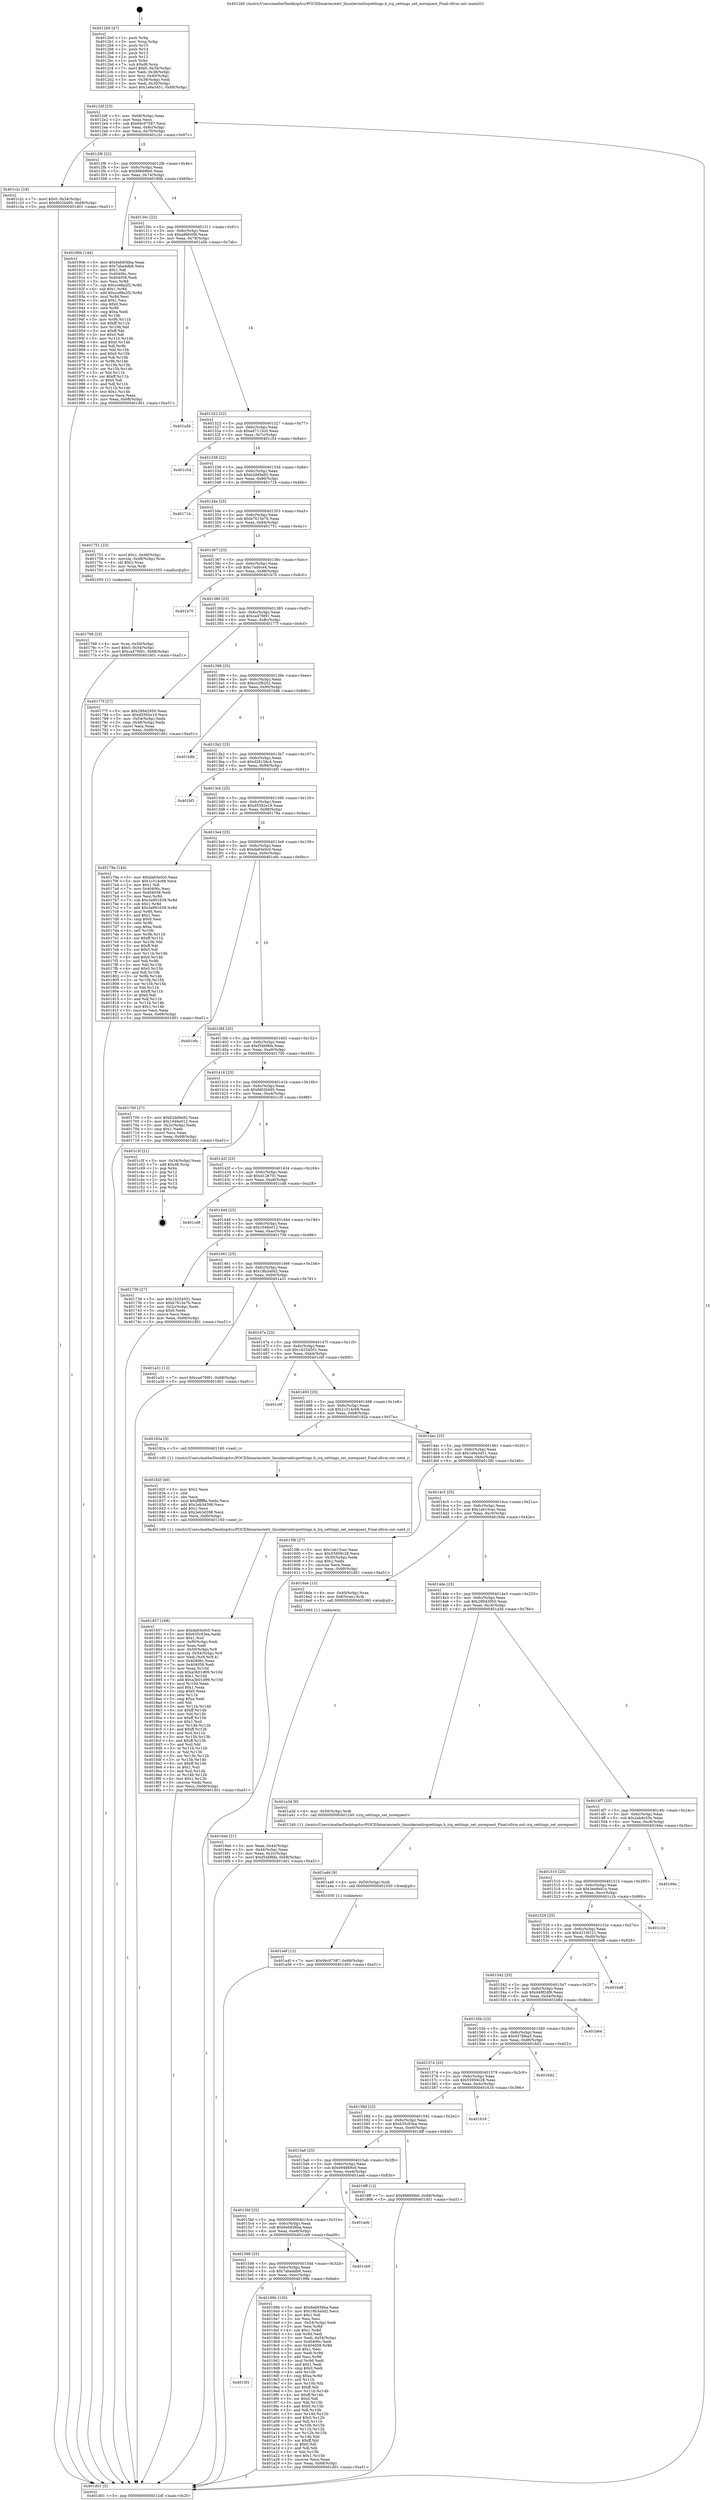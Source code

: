 digraph "0x4012b0" {
  label = "0x4012b0 (/mnt/c/Users/mathe/Desktop/tcc/POCII/binaries/extr_linuxkernelirqsettings.h_irq_settings_set_norequest_Final-ollvm.out::main(0))"
  labelloc = "t"
  node[shape=record]

  Entry [label="",width=0.3,height=0.3,shape=circle,fillcolor=black,style=filled]
  "0x4012df" [label="{
     0x4012df [23]\l
     | [instrs]\l
     &nbsp;&nbsp;0x4012df \<+3\>: mov -0x68(%rbp),%eax\l
     &nbsp;&nbsp;0x4012e2 \<+2\>: mov %eax,%ecx\l
     &nbsp;&nbsp;0x4012e4 \<+6\>: sub $0x94c97587,%ecx\l
     &nbsp;&nbsp;0x4012ea \<+3\>: mov %eax,-0x6c(%rbp)\l
     &nbsp;&nbsp;0x4012ed \<+3\>: mov %ecx,-0x70(%rbp)\l
     &nbsp;&nbsp;0x4012f0 \<+6\>: je 0000000000401c2c \<main+0x97c\>\l
  }"]
  "0x401c2c" [label="{
     0x401c2c [19]\l
     | [instrs]\l
     &nbsp;&nbsp;0x401c2c \<+7\>: movl $0x0,-0x34(%rbp)\l
     &nbsp;&nbsp;0x401c33 \<+7\>: movl $0xfd02b495,-0x68(%rbp)\l
     &nbsp;&nbsp;0x401c3a \<+5\>: jmp 0000000000401d01 \<main+0xa51\>\l
  }"]
  "0x4012f6" [label="{
     0x4012f6 [22]\l
     | [instrs]\l
     &nbsp;&nbsp;0x4012f6 \<+5\>: jmp 00000000004012fb \<main+0x4b\>\l
     &nbsp;&nbsp;0x4012fb \<+3\>: mov -0x6c(%rbp),%eax\l
     &nbsp;&nbsp;0x4012fe \<+5\>: sub $0x98669fe0,%eax\l
     &nbsp;&nbsp;0x401303 \<+3\>: mov %eax,-0x74(%rbp)\l
     &nbsp;&nbsp;0x401306 \<+6\>: je 000000000040190b \<main+0x65b\>\l
  }"]
  Exit [label="",width=0.3,height=0.3,shape=circle,fillcolor=black,style=filled,peripheries=2]
  "0x40190b" [label="{
     0x40190b [144]\l
     | [instrs]\l
     &nbsp;&nbsp;0x40190b \<+5\>: mov $0x6eb936ba,%eax\l
     &nbsp;&nbsp;0x401910 \<+5\>: mov $0x7aba4db8,%ecx\l
     &nbsp;&nbsp;0x401915 \<+2\>: mov $0x1,%dl\l
     &nbsp;&nbsp;0x401917 \<+7\>: mov 0x40406c,%esi\l
     &nbsp;&nbsp;0x40191e \<+7\>: mov 0x404058,%edi\l
     &nbsp;&nbsp;0x401925 \<+3\>: mov %esi,%r8d\l
     &nbsp;&nbsp;0x401928 \<+7\>: sub $0xccd8a2f2,%r8d\l
     &nbsp;&nbsp;0x40192f \<+4\>: sub $0x1,%r8d\l
     &nbsp;&nbsp;0x401933 \<+7\>: add $0xccd8a2f2,%r8d\l
     &nbsp;&nbsp;0x40193a \<+4\>: imul %r8d,%esi\l
     &nbsp;&nbsp;0x40193e \<+3\>: and $0x1,%esi\l
     &nbsp;&nbsp;0x401941 \<+3\>: cmp $0x0,%esi\l
     &nbsp;&nbsp;0x401944 \<+4\>: sete %r9b\l
     &nbsp;&nbsp;0x401948 \<+3\>: cmp $0xa,%edi\l
     &nbsp;&nbsp;0x40194b \<+4\>: setl %r10b\l
     &nbsp;&nbsp;0x40194f \<+3\>: mov %r9b,%r11b\l
     &nbsp;&nbsp;0x401952 \<+4\>: xor $0xff,%r11b\l
     &nbsp;&nbsp;0x401956 \<+3\>: mov %r10b,%bl\l
     &nbsp;&nbsp;0x401959 \<+3\>: xor $0xff,%bl\l
     &nbsp;&nbsp;0x40195c \<+3\>: xor $0x0,%dl\l
     &nbsp;&nbsp;0x40195f \<+3\>: mov %r11b,%r14b\l
     &nbsp;&nbsp;0x401962 \<+4\>: and $0x0,%r14b\l
     &nbsp;&nbsp;0x401966 \<+3\>: and %dl,%r9b\l
     &nbsp;&nbsp;0x401969 \<+3\>: mov %bl,%r15b\l
     &nbsp;&nbsp;0x40196c \<+4\>: and $0x0,%r15b\l
     &nbsp;&nbsp;0x401970 \<+3\>: and %dl,%r10b\l
     &nbsp;&nbsp;0x401973 \<+3\>: or %r9b,%r14b\l
     &nbsp;&nbsp;0x401976 \<+3\>: or %r10b,%r15b\l
     &nbsp;&nbsp;0x401979 \<+3\>: xor %r15b,%r14b\l
     &nbsp;&nbsp;0x40197c \<+3\>: or %bl,%r11b\l
     &nbsp;&nbsp;0x40197f \<+4\>: xor $0xff,%r11b\l
     &nbsp;&nbsp;0x401983 \<+3\>: or $0x0,%dl\l
     &nbsp;&nbsp;0x401986 \<+3\>: and %dl,%r11b\l
     &nbsp;&nbsp;0x401989 \<+3\>: or %r11b,%r14b\l
     &nbsp;&nbsp;0x40198c \<+4\>: test $0x1,%r14b\l
     &nbsp;&nbsp;0x401990 \<+3\>: cmovne %ecx,%eax\l
     &nbsp;&nbsp;0x401993 \<+3\>: mov %eax,-0x68(%rbp)\l
     &nbsp;&nbsp;0x401996 \<+5\>: jmp 0000000000401d01 \<main+0xa51\>\l
  }"]
  "0x40130c" [label="{
     0x40130c [22]\l
     | [instrs]\l
     &nbsp;&nbsp;0x40130c \<+5\>: jmp 0000000000401311 \<main+0x61\>\l
     &nbsp;&nbsp;0x401311 \<+3\>: mov -0x6c(%rbp),%eax\l
     &nbsp;&nbsp;0x401314 \<+5\>: sub $0xa96fc0fd,%eax\l
     &nbsp;&nbsp;0x401319 \<+3\>: mov %eax,-0x78(%rbp)\l
     &nbsp;&nbsp;0x40131c \<+6\>: je 0000000000401a5b \<main+0x7ab\>\l
  }"]
  "0x401a4f" [label="{
     0x401a4f [12]\l
     | [instrs]\l
     &nbsp;&nbsp;0x401a4f \<+7\>: movl $0x94c97587,-0x68(%rbp)\l
     &nbsp;&nbsp;0x401a56 \<+5\>: jmp 0000000000401d01 \<main+0xa51\>\l
  }"]
  "0x401a5b" [label="{
     0x401a5b\l
  }", style=dashed]
  "0x401322" [label="{
     0x401322 [22]\l
     | [instrs]\l
     &nbsp;&nbsp;0x401322 \<+5\>: jmp 0000000000401327 \<main+0x77\>\l
     &nbsp;&nbsp;0x401327 \<+3\>: mov -0x6c(%rbp),%eax\l
     &nbsp;&nbsp;0x40132a \<+5\>: sub $0xad7115c0,%eax\l
     &nbsp;&nbsp;0x40132f \<+3\>: mov %eax,-0x7c(%rbp)\l
     &nbsp;&nbsp;0x401332 \<+6\>: je 0000000000401c54 \<main+0x9a4\>\l
  }"]
  "0x401a46" [label="{
     0x401a46 [9]\l
     | [instrs]\l
     &nbsp;&nbsp;0x401a46 \<+4\>: mov -0x50(%rbp),%rdi\l
     &nbsp;&nbsp;0x401a4a \<+5\>: call 0000000000401030 \<free@plt\>\l
     | [calls]\l
     &nbsp;&nbsp;0x401030 \{1\} (unknown)\l
  }"]
  "0x401c54" [label="{
     0x401c54\l
  }", style=dashed]
  "0x401338" [label="{
     0x401338 [22]\l
     | [instrs]\l
     &nbsp;&nbsp;0x401338 \<+5\>: jmp 000000000040133d \<main+0x8d\>\l
     &nbsp;&nbsp;0x40133d \<+3\>: mov -0x6c(%rbp),%eax\l
     &nbsp;&nbsp;0x401340 \<+5\>: sub $0xb2dd9a92,%eax\l
     &nbsp;&nbsp;0x401345 \<+3\>: mov %eax,-0x80(%rbp)\l
     &nbsp;&nbsp;0x401348 \<+6\>: je 000000000040171b \<main+0x46b\>\l
  }"]
  "0x4015f1" [label="{
     0x4015f1\l
  }", style=dashed]
  "0x40171b" [label="{
     0x40171b\l
  }", style=dashed]
  "0x40134e" [label="{
     0x40134e [25]\l
     | [instrs]\l
     &nbsp;&nbsp;0x40134e \<+5\>: jmp 0000000000401353 \<main+0xa3\>\l
     &nbsp;&nbsp;0x401353 \<+3\>: mov -0x6c(%rbp),%eax\l
     &nbsp;&nbsp;0x401356 \<+5\>: sub $0xb7615e7b,%eax\l
     &nbsp;&nbsp;0x40135b \<+6\>: mov %eax,-0x84(%rbp)\l
     &nbsp;&nbsp;0x401361 \<+6\>: je 0000000000401751 \<main+0x4a1\>\l
  }"]
  "0x40199b" [label="{
     0x40199b [150]\l
     | [instrs]\l
     &nbsp;&nbsp;0x40199b \<+5\>: mov $0x6eb936ba,%eax\l
     &nbsp;&nbsp;0x4019a0 \<+5\>: mov $0x18b3a0d2,%ecx\l
     &nbsp;&nbsp;0x4019a5 \<+2\>: mov $0x1,%dl\l
     &nbsp;&nbsp;0x4019a7 \<+2\>: xor %esi,%esi\l
     &nbsp;&nbsp;0x4019a9 \<+3\>: mov -0x54(%rbp),%edi\l
     &nbsp;&nbsp;0x4019ac \<+3\>: mov %esi,%r8d\l
     &nbsp;&nbsp;0x4019af \<+4\>: sub $0x1,%r8d\l
     &nbsp;&nbsp;0x4019b3 \<+3\>: sub %r8d,%edi\l
     &nbsp;&nbsp;0x4019b6 \<+3\>: mov %edi,-0x54(%rbp)\l
     &nbsp;&nbsp;0x4019b9 \<+7\>: mov 0x40406c,%edi\l
     &nbsp;&nbsp;0x4019c0 \<+8\>: mov 0x404058,%r8d\l
     &nbsp;&nbsp;0x4019c8 \<+3\>: sub $0x1,%esi\l
     &nbsp;&nbsp;0x4019cb \<+3\>: mov %edi,%r9d\l
     &nbsp;&nbsp;0x4019ce \<+3\>: add %esi,%r9d\l
     &nbsp;&nbsp;0x4019d1 \<+4\>: imul %r9d,%edi\l
     &nbsp;&nbsp;0x4019d5 \<+3\>: and $0x1,%edi\l
     &nbsp;&nbsp;0x4019d8 \<+3\>: cmp $0x0,%edi\l
     &nbsp;&nbsp;0x4019db \<+4\>: sete %r10b\l
     &nbsp;&nbsp;0x4019df \<+4\>: cmp $0xa,%r8d\l
     &nbsp;&nbsp;0x4019e3 \<+4\>: setl %r11b\l
     &nbsp;&nbsp;0x4019e7 \<+3\>: mov %r10b,%bl\l
     &nbsp;&nbsp;0x4019ea \<+3\>: xor $0xff,%bl\l
     &nbsp;&nbsp;0x4019ed \<+3\>: mov %r11b,%r14b\l
     &nbsp;&nbsp;0x4019f0 \<+4\>: xor $0xff,%r14b\l
     &nbsp;&nbsp;0x4019f4 \<+3\>: xor $0x0,%dl\l
     &nbsp;&nbsp;0x4019f7 \<+3\>: mov %bl,%r15b\l
     &nbsp;&nbsp;0x4019fa \<+4\>: and $0x0,%r15b\l
     &nbsp;&nbsp;0x4019fe \<+3\>: and %dl,%r10b\l
     &nbsp;&nbsp;0x401a01 \<+3\>: mov %r14b,%r12b\l
     &nbsp;&nbsp;0x401a04 \<+4\>: and $0x0,%r12b\l
     &nbsp;&nbsp;0x401a08 \<+3\>: and %dl,%r11b\l
     &nbsp;&nbsp;0x401a0b \<+3\>: or %r10b,%r15b\l
     &nbsp;&nbsp;0x401a0e \<+3\>: or %r11b,%r12b\l
     &nbsp;&nbsp;0x401a11 \<+3\>: xor %r12b,%r15b\l
     &nbsp;&nbsp;0x401a14 \<+3\>: or %r14b,%bl\l
     &nbsp;&nbsp;0x401a17 \<+3\>: xor $0xff,%bl\l
     &nbsp;&nbsp;0x401a1a \<+3\>: or $0x0,%dl\l
     &nbsp;&nbsp;0x401a1d \<+2\>: and %dl,%bl\l
     &nbsp;&nbsp;0x401a1f \<+3\>: or %bl,%r15b\l
     &nbsp;&nbsp;0x401a22 \<+4\>: test $0x1,%r15b\l
     &nbsp;&nbsp;0x401a26 \<+3\>: cmovne %ecx,%eax\l
     &nbsp;&nbsp;0x401a29 \<+3\>: mov %eax,-0x68(%rbp)\l
     &nbsp;&nbsp;0x401a2c \<+5\>: jmp 0000000000401d01 \<main+0xa51\>\l
  }"]
  "0x401751" [label="{
     0x401751 [23]\l
     | [instrs]\l
     &nbsp;&nbsp;0x401751 \<+7\>: movl $0x1,-0x48(%rbp)\l
     &nbsp;&nbsp;0x401758 \<+4\>: movslq -0x48(%rbp),%rax\l
     &nbsp;&nbsp;0x40175c \<+4\>: shl $0x2,%rax\l
     &nbsp;&nbsp;0x401760 \<+3\>: mov %rax,%rdi\l
     &nbsp;&nbsp;0x401763 \<+5\>: call 0000000000401050 \<malloc@plt\>\l
     | [calls]\l
     &nbsp;&nbsp;0x401050 \{1\} (unknown)\l
  }"]
  "0x401367" [label="{
     0x401367 [25]\l
     | [instrs]\l
     &nbsp;&nbsp;0x401367 \<+5\>: jmp 000000000040136c \<main+0xbc\>\l
     &nbsp;&nbsp;0x40136c \<+3\>: mov -0x6c(%rbp),%eax\l
     &nbsp;&nbsp;0x40136f \<+5\>: sub $0xc7ad0ce4,%eax\l
     &nbsp;&nbsp;0x401374 \<+6\>: mov %eax,-0x88(%rbp)\l
     &nbsp;&nbsp;0x40137a \<+6\>: je 0000000000401b70 \<main+0x8c0\>\l
  }"]
  "0x4015d8" [label="{
     0x4015d8 [25]\l
     | [instrs]\l
     &nbsp;&nbsp;0x4015d8 \<+5\>: jmp 00000000004015dd \<main+0x32d\>\l
     &nbsp;&nbsp;0x4015dd \<+3\>: mov -0x6c(%rbp),%eax\l
     &nbsp;&nbsp;0x4015e0 \<+5\>: sub $0x7aba4db8,%eax\l
     &nbsp;&nbsp;0x4015e5 \<+6\>: mov %eax,-0xec(%rbp)\l
     &nbsp;&nbsp;0x4015eb \<+6\>: je 000000000040199b \<main+0x6eb\>\l
  }"]
  "0x401b70" [label="{
     0x401b70\l
  }", style=dashed]
  "0x401380" [label="{
     0x401380 [25]\l
     | [instrs]\l
     &nbsp;&nbsp;0x401380 \<+5\>: jmp 0000000000401385 \<main+0xd5\>\l
     &nbsp;&nbsp;0x401385 \<+3\>: mov -0x6c(%rbp),%eax\l
     &nbsp;&nbsp;0x401388 \<+5\>: sub $0xca47fd91,%eax\l
     &nbsp;&nbsp;0x40138d \<+6\>: mov %eax,-0x8c(%rbp)\l
     &nbsp;&nbsp;0x401393 \<+6\>: je 000000000040177f \<main+0x4cf\>\l
  }"]
  "0x401cb9" [label="{
     0x401cb9\l
  }", style=dashed]
  "0x40177f" [label="{
     0x40177f [27]\l
     | [instrs]\l
     &nbsp;&nbsp;0x40177f \<+5\>: mov $0x29942950,%eax\l
     &nbsp;&nbsp;0x401784 \<+5\>: mov $0xd5592e19,%ecx\l
     &nbsp;&nbsp;0x401789 \<+3\>: mov -0x54(%rbp),%edx\l
     &nbsp;&nbsp;0x40178c \<+3\>: cmp -0x48(%rbp),%edx\l
     &nbsp;&nbsp;0x40178f \<+3\>: cmovl %ecx,%eax\l
     &nbsp;&nbsp;0x401792 \<+3\>: mov %eax,-0x68(%rbp)\l
     &nbsp;&nbsp;0x401795 \<+5\>: jmp 0000000000401d01 \<main+0xa51\>\l
  }"]
  "0x401399" [label="{
     0x401399 [25]\l
     | [instrs]\l
     &nbsp;&nbsp;0x401399 \<+5\>: jmp 000000000040139e \<main+0xee\>\l
     &nbsp;&nbsp;0x40139e \<+3\>: mov -0x6c(%rbp),%eax\l
     &nbsp;&nbsp;0x4013a1 \<+5\>: sub $0xcc2fb202,%eax\l
     &nbsp;&nbsp;0x4013a6 \<+6\>: mov %eax,-0x90(%rbp)\l
     &nbsp;&nbsp;0x4013ac \<+6\>: je 0000000000401b8b \<main+0x8db\>\l
  }"]
  "0x4015bf" [label="{
     0x4015bf [25]\l
     | [instrs]\l
     &nbsp;&nbsp;0x4015bf \<+5\>: jmp 00000000004015c4 \<main+0x314\>\l
     &nbsp;&nbsp;0x4015c4 \<+3\>: mov -0x6c(%rbp),%eax\l
     &nbsp;&nbsp;0x4015c7 \<+5\>: sub $0x6eb936ba,%eax\l
     &nbsp;&nbsp;0x4015cc \<+6\>: mov %eax,-0xe8(%rbp)\l
     &nbsp;&nbsp;0x4015d2 \<+6\>: je 0000000000401cb9 \<main+0xa09\>\l
  }"]
  "0x401b8b" [label="{
     0x401b8b\l
  }", style=dashed]
  "0x4013b2" [label="{
     0x4013b2 [25]\l
     | [instrs]\l
     &nbsp;&nbsp;0x4013b2 \<+5\>: jmp 00000000004013b7 \<main+0x107\>\l
     &nbsp;&nbsp;0x4013b7 \<+3\>: mov -0x6c(%rbp),%eax\l
     &nbsp;&nbsp;0x4013ba \<+5\>: sub $0xd28156c4,%eax\l
     &nbsp;&nbsp;0x4013bf \<+6\>: mov %eax,-0x94(%rbp)\l
     &nbsp;&nbsp;0x4013c5 \<+6\>: je 0000000000401bf1 \<main+0x941\>\l
  }"]
  "0x401aeb" [label="{
     0x401aeb\l
  }", style=dashed]
  "0x401bf1" [label="{
     0x401bf1\l
  }", style=dashed]
  "0x4013cb" [label="{
     0x4013cb [25]\l
     | [instrs]\l
     &nbsp;&nbsp;0x4013cb \<+5\>: jmp 00000000004013d0 \<main+0x120\>\l
     &nbsp;&nbsp;0x4013d0 \<+3\>: mov -0x6c(%rbp),%eax\l
     &nbsp;&nbsp;0x4013d3 \<+5\>: sub $0xd5592e19,%eax\l
     &nbsp;&nbsp;0x4013d8 \<+6\>: mov %eax,-0x98(%rbp)\l
     &nbsp;&nbsp;0x4013de \<+6\>: je 000000000040179a \<main+0x4ea\>\l
  }"]
  "0x4015a6" [label="{
     0x4015a6 [25]\l
     | [instrs]\l
     &nbsp;&nbsp;0x4015a6 \<+5\>: jmp 00000000004015ab \<main+0x2fb\>\l
     &nbsp;&nbsp;0x4015ab \<+3\>: mov -0x6c(%rbp),%eax\l
     &nbsp;&nbsp;0x4015ae \<+5\>: sub $0x694869c8,%eax\l
     &nbsp;&nbsp;0x4015b3 \<+6\>: mov %eax,-0xe4(%rbp)\l
     &nbsp;&nbsp;0x4015b9 \<+6\>: je 0000000000401aeb \<main+0x83b\>\l
  }"]
  "0x40179a" [label="{
     0x40179a [144]\l
     | [instrs]\l
     &nbsp;&nbsp;0x40179a \<+5\>: mov $0xda93e0c0,%eax\l
     &nbsp;&nbsp;0x40179f \<+5\>: mov $0x1c314c68,%ecx\l
     &nbsp;&nbsp;0x4017a4 \<+2\>: mov $0x1,%dl\l
     &nbsp;&nbsp;0x4017a6 \<+7\>: mov 0x40406c,%esi\l
     &nbsp;&nbsp;0x4017ad \<+7\>: mov 0x404058,%edi\l
     &nbsp;&nbsp;0x4017b4 \<+3\>: mov %esi,%r8d\l
     &nbsp;&nbsp;0x4017b7 \<+7\>: sub $0x3a991639,%r8d\l
     &nbsp;&nbsp;0x4017be \<+4\>: sub $0x1,%r8d\l
     &nbsp;&nbsp;0x4017c2 \<+7\>: add $0x3a991639,%r8d\l
     &nbsp;&nbsp;0x4017c9 \<+4\>: imul %r8d,%esi\l
     &nbsp;&nbsp;0x4017cd \<+3\>: and $0x1,%esi\l
     &nbsp;&nbsp;0x4017d0 \<+3\>: cmp $0x0,%esi\l
     &nbsp;&nbsp;0x4017d3 \<+4\>: sete %r9b\l
     &nbsp;&nbsp;0x4017d7 \<+3\>: cmp $0xa,%edi\l
     &nbsp;&nbsp;0x4017da \<+4\>: setl %r10b\l
     &nbsp;&nbsp;0x4017de \<+3\>: mov %r9b,%r11b\l
     &nbsp;&nbsp;0x4017e1 \<+4\>: xor $0xff,%r11b\l
     &nbsp;&nbsp;0x4017e5 \<+3\>: mov %r10b,%bl\l
     &nbsp;&nbsp;0x4017e8 \<+3\>: xor $0xff,%bl\l
     &nbsp;&nbsp;0x4017eb \<+3\>: xor $0x0,%dl\l
     &nbsp;&nbsp;0x4017ee \<+3\>: mov %r11b,%r14b\l
     &nbsp;&nbsp;0x4017f1 \<+4\>: and $0x0,%r14b\l
     &nbsp;&nbsp;0x4017f5 \<+3\>: and %dl,%r9b\l
     &nbsp;&nbsp;0x4017f8 \<+3\>: mov %bl,%r15b\l
     &nbsp;&nbsp;0x4017fb \<+4\>: and $0x0,%r15b\l
     &nbsp;&nbsp;0x4017ff \<+3\>: and %dl,%r10b\l
     &nbsp;&nbsp;0x401802 \<+3\>: or %r9b,%r14b\l
     &nbsp;&nbsp;0x401805 \<+3\>: or %r10b,%r15b\l
     &nbsp;&nbsp;0x401808 \<+3\>: xor %r15b,%r14b\l
     &nbsp;&nbsp;0x40180b \<+3\>: or %bl,%r11b\l
     &nbsp;&nbsp;0x40180e \<+4\>: xor $0xff,%r11b\l
     &nbsp;&nbsp;0x401812 \<+3\>: or $0x0,%dl\l
     &nbsp;&nbsp;0x401815 \<+3\>: and %dl,%r11b\l
     &nbsp;&nbsp;0x401818 \<+3\>: or %r11b,%r14b\l
     &nbsp;&nbsp;0x40181b \<+4\>: test $0x1,%r14b\l
     &nbsp;&nbsp;0x40181f \<+3\>: cmovne %ecx,%eax\l
     &nbsp;&nbsp;0x401822 \<+3\>: mov %eax,-0x68(%rbp)\l
     &nbsp;&nbsp;0x401825 \<+5\>: jmp 0000000000401d01 \<main+0xa51\>\l
  }"]
  "0x4013e4" [label="{
     0x4013e4 [25]\l
     | [instrs]\l
     &nbsp;&nbsp;0x4013e4 \<+5\>: jmp 00000000004013e9 \<main+0x139\>\l
     &nbsp;&nbsp;0x4013e9 \<+3\>: mov -0x6c(%rbp),%eax\l
     &nbsp;&nbsp;0x4013ec \<+5\>: sub $0xda93e0c0,%eax\l
     &nbsp;&nbsp;0x4013f1 \<+6\>: mov %eax,-0x9c(%rbp)\l
     &nbsp;&nbsp;0x4013f7 \<+6\>: je 0000000000401c6c \<main+0x9bc\>\l
  }"]
  "0x4018ff" [label="{
     0x4018ff [12]\l
     | [instrs]\l
     &nbsp;&nbsp;0x4018ff \<+7\>: movl $0x98669fe0,-0x68(%rbp)\l
     &nbsp;&nbsp;0x401906 \<+5\>: jmp 0000000000401d01 \<main+0xa51\>\l
  }"]
  "0x401c6c" [label="{
     0x401c6c\l
  }", style=dashed]
  "0x4013fd" [label="{
     0x4013fd [25]\l
     | [instrs]\l
     &nbsp;&nbsp;0x4013fd \<+5\>: jmp 0000000000401402 \<main+0x152\>\l
     &nbsp;&nbsp;0x401402 \<+3\>: mov -0x6c(%rbp),%eax\l
     &nbsp;&nbsp;0x401405 \<+5\>: sub $0xf54bf6fa,%eax\l
     &nbsp;&nbsp;0x40140a \<+6\>: mov %eax,-0xa0(%rbp)\l
     &nbsp;&nbsp;0x401410 \<+6\>: je 0000000000401700 \<main+0x450\>\l
  }"]
  "0x40158d" [label="{
     0x40158d [25]\l
     | [instrs]\l
     &nbsp;&nbsp;0x40158d \<+5\>: jmp 0000000000401592 \<main+0x2e2\>\l
     &nbsp;&nbsp;0x401592 \<+3\>: mov -0x6c(%rbp),%eax\l
     &nbsp;&nbsp;0x401595 \<+5\>: sub $0x635c93ea,%eax\l
     &nbsp;&nbsp;0x40159a \<+6\>: mov %eax,-0xe0(%rbp)\l
     &nbsp;&nbsp;0x4015a0 \<+6\>: je 00000000004018ff \<main+0x64f\>\l
  }"]
  "0x401700" [label="{
     0x401700 [27]\l
     | [instrs]\l
     &nbsp;&nbsp;0x401700 \<+5\>: mov $0xb2dd9a92,%eax\l
     &nbsp;&nbsp;0x401705 \<+5\>: mov $0x1046e012,%ecx\l
     &nbsp;&nbsp;0x40170a \<+3\>: mov -0x2c(%rbp),%edx\l
     &nbsp;&nbsp;0x40170d \<+3\>: cmp $0x1,%edx\l
     &nbsp;&nbsp;0x401710 \<+3\>: cmovl %ecx,%eax\l
     &nbsp;&nbsp;0x401713 \<+3\>: mov %eax,-0x68(%rbp)\l
     &nbsp;&nbsp;0x401716 \<+5\>: jmp 0000000000401d01 \<main+0xa51\>\l
  }"]
  "0x401416" [label="{
     0x401416 [25]\l
     | [instrs]\l
     &nbsp;&nbsp;0x401416 \<+5\>: jmp 000000000040141b \<main+0x16b\>\l
     &nbsp;&nbsp;0x40141b \<+3\>: mov -0x6c(%rbp),%eax\l
     &nbsp;&nbsp;0x40141e \<+5\>: sub $0xfd02b495,%eax\l
     &nbsp;&nbsp;0x401423 \<+6\>: mov %eax,-0xa4(%rbp)\l
     &nbsp;&nbsp;0x401429 \<+6\>: je 0000000000401c3f \<main+0x98f\>\l
  }"]
  "0x401616" [label="{
     0x401616\l
  }", style=dashed]
  "0x401c3f" [label="{
     0x401c3f [21]\l
     | [instrs]\l
     &nbsp;&nbsp;0x401c3f \<+3\>: mov -0x34(%rbp),%eax\l
     &nbsp;&nbsp;0x401c42 \<+7\>: add $0xd8,%rsp\l
     &nbsp;&nbsp;0x401c49 \<+1\>: pop %rbx\l
     &nbsp;&nbsp;0x401c4a \<+2\>: pop %r12\l
     &nbsp;&nbsp;0x401c4c \<+2\>: pop %r13\l
     &nbsp;&nbsp;0x401c4e \<+2\>: pop %r14\l
     &nbsp;&nbsp;0x401c50 \<+2\>: pop %r15\l
     &nbsp;&nbsp;0x401c52 \<+1\>: pop %rbp\l
     &nbsp;&nbsp;0x401c53 \<+1\>: ret\l
  }"]
  "0x40142f" [label="{
     0x40142f [25]\l
     | [instrs]\l
     &nbsp;&nbsp;0x40142f \<+5\>: jmp 0000000000401434 \<main+0x184\>\l
     &nbsp;&nbsp;0x401434 \<+3\>: mov -0x6c(%rbp),%eax\l
     &nbsp;&nbsp;0x401437 \<+5\>: sub $0xd128701,%eax\l
     &nbsp;&nbsp;0x40143c \<+6\>: mov %eax,-0xa8(%rbp)\l
     &nbsp;&nbsp;0x401442 \<+6\>: je 0000000000401cd8 \<main+0xa28\>\l
  }"]
  "0x401574" [label="{
     0x401574 [25]\l
     | [instrs]\l
     &nbsp;&nbsp;0x401574 \<+5\>: jmp 0000000000401579 \<main+0x2c9\>\l
     &nbsp;&nbsp;0x401579 \<+3\>: mov -0x6c(%rbp),%eax\l
     &nbsp;&nbsp;0x40157c \<+5\>: sub $0x55959c28,%eax\l
     &nbsp;&nbsp;0x401581 \<+6\>: mov %eax,-0xdc(%rbp)\l
     &nbsp;&nbsp;0x401587 \<+6\>: je 0000000000401616 \<main+0x366\>\l
  }"]
  "0x401cd8" [label="{
     0x401cd8\l
  }", style=dashed]
  "0x401448" [label="{
     0x401448 [25]\l
     | [instrs]\l
     &nbsp;&nbsp;0x401448 \<+5\>: jmp 000000000040144d \<main+0x19d\>\l
     &nbsp;&nbsp;0x40144d \<+3\>: mov -0x6c(%rbp),%eax\l
     &nbsp;&nbsp;0x401450 \<+5\>: sub $0x1046e012,%eax\l
     &nbsp;&nbsp;0x401455 \<+6\>: mov %eax,-0xac(%rbp)\l
     &nbsp;&nbsp;0x40145b \<+6\>: je 0000000000401736 \<main+0x486\>\l
  }"]
  "0x4016d2" [label="{
     0x4016d2\l
  }", style=dashed]
  "0x401736" [label="{
     0x401736 [27]\l
     | [instrs]\l
     &nbsp;&nbsp;0x401736 \<+5\>: mov $0x1b254501,%eax\l
     &nbsp;&nbsp;0x40173b \<+5\>: mov $0xb7615e7b,%ecx\l
     &nbsp;&nbsp;0x401740 \<+3\>: mov -0x2c(%rbp),%edx\l
     &nbsp;&nbsp;0x401743 \<+3\>: cmp $0x0,%edx\l
     &nbsp;&nbsp;0x401746 \<+3\>: cmove %ecx,%eax\l
     &nbsp;&nbsp;0x401749 \<+3\>: mov %eax,-0x68(%rbp)\l
     &nbsp;&nbsp;0x40174c \<+5\>: jmp 0000000000401d01 \<main+0xa51\>\l
  }"]
  "0x401461" [label="{
     0x401461 [25]\l
     | [instrs]\l
     &nbsp;&nbsp;0x401461 \<+5\>: jmp 0000000000401466 \<main+0x1b6\>\l
     &nbsp;&nbsp;0x401466 \<+3\>: mov -0x6c(%rbp),%eax\l
     &nbsp;&nbsp;0x401469 \<+5\>: sub $0x18b3a0d2,%eax\l
     &nbsp;&nbsp;0x40146e \<+6\>: mov %eax,-0xb0(%rbp)\l
     &nbsp;&nbsp;0x401474 \<+6\>: je 0000000000401a31 \<main+0x781\>\l
  }"]
  "0x40155b" [label="{
     0x40155b [25]\l
     | [instrs]\l
     &nbsp;&nbsp;0x40155b \<+5\>: jmp 0000000000401560 \<main+0x2b0\>\l
     &nbsp;&nbsp;0x401560 \<+3\>: mov -0x6c(%rbp),%eax\l
     &nbsp;&nbsp;0x401563 \<+5\>: sub $0x457bfea5,%eax\l
     &nbsp;&nbsp;0x401568 \<+6\>: mov %eax,-0xd8(%rbp)\l
     &nbsp;&nbsp;0x40156e \<+6\>: je 00000000004016d2 \<main+0x422\>\l
  }"]
  "0x401a31" [label="{
     0x401a31 [12]\l
     | [instrs]\l
     &nbsp;&nbsp;0x401a31 \<+7\>: movl $0xca47fd91,-0x68(%rbp)\l
     &nbsp;&nbsp;0x401a38 \<+5\>: jmp 0000000000401d01 \<main+0xa51\>\l
  }"]
  "0x40147a" [label="{
     0x40147a [25]\l
     | [instrs]\l
     &nbsp;&nbsp;0x40147a \<+5\>: jmp 000000000040147f \<main+0x1cf\>\l
     &nbsp;&nbsp;0x40147f \<+3\>: mov -0x6c(%rbp),%eax\l
     &nbsp;&nbsp;0x401482 \<+5\>: sub $0x1b254501,%eax\l
     &nbsp;&nbsp;0x401487 \<+6\>: mov %eax,-0xb4(%rbp)\l
     &nbsp;&nbsp;0x40148d \<+6\>: je 0000000000401c0f \<main+0x95f\>\l
  }"]
  "0x401b64" [label="{
     0x401b64\l
  }", style=dashed]
  "0x401c0f" [label="{
     0x401c0f\l
  }", style=dashed]
  "0x401493" [label="{
     0x401493 [25]\l
     | [instrs]\l
     &nbsp;&nbsp;0x401493 \<+5\>: jmp 0000000000401498 \<main+0x1e8\>\l
     &nbsp;&nbsp;0x401498 \<+3\>: mov -0x6c(%rbp),%eax\l
     &nbsp;&nbsp;0x40149b \<+5\>: sub $0x1c314c68,%eax\l
     &nbsp;&nbsp;0x4014a0 \<+6\>: mov %eax,-0xb8(%rbp)\l
     &nbsp;&nbsp;0x4014a6 \<+6\>: je 000000000040182a \<main+0x57a\>\l
  }"]
  "0x401542" [label="{
     0x401542 [25]\l
     | [instrs]\l
     &nbsp;&nbsp;0x401542 \<+5\>: jmp 0000000000401547 \<main+0x297\>\l
     &nbsp;&nbsp;0x401547 \<+3\>: mov -0x6c(%rbp),%eax\l
     &nbsp;&nbsp;0x40154a \<+5\>: sub $0x449f2df6,%eax\l
     &nbsp;&nbsp;0x40154f \<+6\>: mov %eax,-0xd4(%rbp)\l
     &nbsp;&nbsp;0x401555 \<+6\>: je 0000000000401b64 \<main+0x8b4\>\l
  }"]
  "0x40182a" [label="{
     0x40182a [5]\l
     | [instrs]\l
     &nbsp;&nbsp;0x40182a \<+5\>: call 0000000000401160 \<next_i\>\l
     | [calls]\l
     &nbsp;&nbsp;0x401160 \{1\} (/mnt/c/Users/mathe/Desktop/tcc/POCII/binaries/extr_linuxkernelirqsettings.h_irq_settings_set_norequest_Final-ollvm.out::next_i)\l
  }"]
  "0x4014ac" [label="{
     0x4014ac [25]\l
     | [instrs]\l
     &nbsp;&nbsp;0x4014ac \<+5\>: jmp 00000000004014b1 \<main+0x201\>\l
     &nbsp;&nbsp;0x4014b1 \<+3\>: mov -0x6c(%rbp),%eax\l
     &nbsp;&nbsp;0x4014b4 \<+5\>: sub $0x1e6a3451,%eax\l
     &nbsp;&nbsp;0x4014b9 \<+6\>: mov %eax,-0xbc(%rbp)\l
     &nbsp;&nbsp;0x4014bf \<+6\>: je 00000000004015fb \<main+0x34b\>\l
  }"]
  "0x401bd8" [label="{
     0x401bd8\l
  }", style=dashed]
  "0x4015fb" [label="{
     0x4015fb [27]\l
     | [instrs]\l
     &nbsp;&nbsp;0x4015fb \<+5\>: mov $0x1eb15cec,%eax\l
     &nbsp;&nbsp;0x401600 \<+5\>: mov $0x55959c28,%ecx\l
     &nbsp;&nbsp;0x401605 \<+3\>: mov -0x30(%rbp),%edx\l
     &nbsp;&nbsp;0x401608 \<+3\>: cmp $0x2,%edx\l
     &nbsp;&nbsp;0x40160b \<+3\>: cmovne %ecx,%eax\l
     &nbsp;&nbsp;0x40160e \<+3\>: mov %eax,-0x68(%rbp)\l
     &nbsp;&nbsp;0x401611 \<+5\>: jmp 0000000000401d01 \<main+0xa51\>\l
  }"]
  "0x4014c5" [label="{
     0x4014c5 [25]\l
     | [instrs]\l
     &nbsp;&nbsp;0x4014c5 \<+5\>: jmp 00000000004014ca \<main+0x21a\>\l
     &nbsp;&nbsp;0x4014ca \<+3\>: mov -0x6c(%rbp),%eax\l
     &nbsp;&nbsp;0x4014cd \<+5\>: sub $0x1eb15cec,%eax\l
     &nbsp;&nbsp;0x4014d2 \<+6\>: mov %eax,-0xc0(%rbp)\l
     &nbsp;&nbsp;0x4014d8 \<+6\>: je 00000000004016de \<main+0x42e\>\l
  }"]
  "0x401d01" [label="{
     0x401d01 [5]\l
     | [instrs]\l
     &nbsp;&nbsp;0x401d01 \<+5\>: jmp 00000000004012df \<main+0x2f\>\l
  }"]
  "0x4012b0" [label="{
     0x4012b0 [47]\l
     | [instrs]\l
     &nbsp;&nbsp;0x4012b0 \<+1\>: push %rbp\l
     &nbsp;&nbsp;0x4012b1 \<+3\>: mov %rsp,%rbp\l
     &nbsp;&nbsp;0x4012b4 \<+2\>: push %r15\l
     &nbsp;&nbsp;0x4012b6 \<+2\>: push %r14\l
     &nbsp;&nbsp;0x4012b8 \<+2\>: push %r13\l
     &nbsp;&nbsp;0x4012ba \<+2\>: push %r12\l
     &nbsp;&nbsp;0x4012bc \<+1\>: push %rbx\l
     &nbsp;&nbsp;0x4012bd \<+7\>: sub $0xd8,%rsp\l
     &nbsp;&nbsp;0x4012c4 \<+7\>: movl $0x0,-0x34(%rbp)\l
     &nbsp;&nbsp;0x4012cb \<+3\>: mov %edi,-0x38(%rbp)\l
     &nbsp;&nbsp;0x4012ce \<+4\>: mov %rsi,-0x40(%rbp)\l
     &nbsp;&nbsp;0x4012d2 \<+3\>: mov -0x38(%rbp),%edi\l
     &nbsp;&nbsp;0x4012d5 \<+3\>: mov %edi,-0x30(%rbp)\l
     &nbsp;&nbsp;0x4012d8 \<+7\>: movl $0x1e6a3451,-0x68(%rbp)\l
  }"]
  "0x401529" [label="{
     0x401529 [25]\l
     | [instrs]\l
     &nbsp;&nbsp;0x401529 \<+5\>: jmp 000000000040152e \<main+0x27e\>\l
     &nbsp;&nbsp;0x40152e \<+3\>: mov -0x6c(%rbp),%eax\l
     &nbsp;&nbsp;0x401531 \<+5\>: sub $0x4210f121,%eax\l
     &nbsp;&nbsp;0x401536 \<+6\>: mov %eax,-0xd0(%rbp)\l
     &nbsp;&nbsp;0x40153c \<+6\>: je 0000000000401bd8 \<main+0x928\>\l
  }"]
  "0x4016de" [label="{
     0x4016de [13]\l
     | [instrs]\l
     &nbsp;&nbsp;0x4016de \<+4\>: mov -0x40(%rbp),%rax\l
     &nbsp;&nbsp;0x4016e2 \<+4\>: mov 0x8(%rax),%rdi\l
     &nbsp;&nbsp;0x4016e6 \<+5\>: call 0000000000401060 \<atoi@plt\>\l
     | [calls]\l
     &nbsp;&nbsp;0x401060 \{1\} (unknown)\l
  }"]
  "0x4014de" [label="{
     0x4014de [25]\l
     | [instrs]\l
     &nbsp;&nbsp;0x4014de \<+5\>: jmp 00000000004014e3 \<main+0x233\>\l
     &nbsp;&nbsp;0x4014e3 \<+3\>: mov -0x6c(%rbp),%eax\l
     &nbsp;&nbsp;0x4014e6 \<+5\>: sub $0x29942950,%eax\l
     &nbsp;&nbsp;0x4014eb \<+6\>: mov %eax,-0xc4(%rbp)\l
     &nbsp;&nbsp;0x4014f1 \<+6\>: je 0000000000401a3d \<main+0x78d\>\l
  }"]
  "0x4016eb" [label="{
     0x4016eb [21]\l
     | [instrs]\l
     &nbsp;&nbsp;0x4016eb \<+3\>: mov %eax,-0x44(%rbp)\l
     &nbsp;&nbsp;0x4016ee \<+3\>: mov -0x44(%rbp),%eax\l
     &nbsp;&nbsp;0x4016f1 \<+3\>: mov %eax,-0x2c(%rbp)\l
     &nbsp;&nbsp;0x4016f4 \<+7\>: movl $0xf54bf6fa,-0x68(%rbp)\l
     &nbsp;&nbsp;0x4016fb \<+5\>: jmp 0000000000401d01 \<main+0xa51\>\l
  }"]
  "0x401768" [label="{
     0x401768 [23]\l
     | [instrs]\l
     &nbsp;&nbsp;0x401768 \<+4\>: mov %rax,-0x50(%rbp)\l
     &nbsp;&nbsp;0x40176c \<+7\>: movl $0x0,-0x54(%rbp)\l
     &nbsp;&nbsp;0x401773 \<+7\>: movl $0xca47fd91,-0x68(%rbp)\l
     &nbsp;&nbsp;0x40177a \<+5\>: jmp 0000000000401d01 \<main+0xa51\>\l
  }"]
  "0x40182f" [label="{
     0x40182f [40]\l
     | [instrs]\l
     &nbsp;&nbsp;0x40182f \<+5\>: mov $0x2,%ecx\l
     &nbsp;&nbsp;0x401834 \<+1\>: cltd\l
     &nbsp;&nbsp;0x401835 \<+2\>: idiv %ecx\l
     &nbsp;&nbsp;0x401837 \<+6\>: imul $0xfffffffe,%edx,%ecx\l
     &nbsp;&nbsp;0x40183d \<+6\>: add $0x2eb3d398,%ecx\l
     &nbsp;&nbsp;0x401843 \<+3\>: add $0x1,%ecx\l
     &nbsp;&nbsp;0x401846 \<+6\>: sub $0x2eb3d398,%ecx\l
     &nbsp;&nbsp;0x40184c \<+6\>: mov %ecx,-0xf0(%rbp)\l
     &nbsp;&nbsp;0x401852 \<+5\>: call 0000000000401160 \<next_i\>\l
     | [calls]\l
     &nbsp;&nbsp;0x401160 \{1\} (/mnt/c/Users/mathe/Desktop/tcc/POCII/binaries/extr_linuxkernelirqsettings.h_irq_settings_set_norequest_Final-ollvm.out::next_i)\l
  }"]
  "0x401857" [label="{
     0x401857 [168]\l
     | [instrs]\l
     &nbsp;&nbsp;0x401857 \<+5\>: mov $0xda93e0c0,%ecx\l
     &nbsp;&nbsp;0x40185c \<+5\>: mov $0x635c93ea,%edx\l
     &nbsp;&nbsp;0x401861 \<+3\>: mov $0x1,%sil\l
     &nbsp;&nbsp;0x401864 \<+6\>: mov -0xf0(%rbp),%edi\l
     &nbsp;&nbsp;0x40186a \<+3\>: imul %eax,%edi\l
     &nbsp;&nbsp;0x40186d \<+4\>: mov -0x50(%rbp),%r8\l
     &nbsp;&nbsp;0x401871 \<+4\>: movslq -0x54(%rbp),%r9\l
     &nbsp;&nbsp;0x401875 \<+4\>: mov %edi,(%r8,%r9,4)\l
     &nbsp;&nbsp;0x401879 \<+7\>: mov 0x40406c,%eax\l
     &nbsp;&nbsp;0x401880 \<+7\>: mov 0x404058,%edi\l
     &nbsp;&nbsp;0x401887 \<+3\>: mov %eax,%r10d\l
     &nbsp;&nbsp;0x40188a \<+7\>: sub $0xa3b01d99,%r10d\l
     &nbsp;&nbsp;0x401891 \<+4\>: sub $0x1,%r10d\l
     &nbsp;&nbsp;0x401895 \<+7\>: add $0xa3b01d99,%r10d\l
     &nbsp;&nbsp;0x40189c \<+4\>: imul %r10d,%eax\l
     &nbsp;&nbsp;0x4018a0 \<+3\>: and $0x1,%eax\l
     &nbsp;&nbsp;0x4018a3 \<+3\>: cmp $0x0,%eax\l
     &nbsp;&nbsp;0x4018a6 \<+4\>: sete %r11b\l
     &nbsp;&nbsp;0x4018aa \<+3\>: cmp $0xa,%edi\l
     &nbsp;&nbsp;0x4018ad \<+3\>: setl %bl\l
     &nbsp;&nbsp;0x4018b0 \<+3\>: mov %r11b,%r14b\l
     &nbsp;&nbsp;0x4018b3 \<+4\>: xor $0xff,%r14b\l
     &nbsp;&nbsp;0x4018b7 \<+3\>: mov %bl,%r15b\l
     &nbsp;&nbsp;0x4018ba \<+4\>: xor $0xff,%r15b\l
     &nbsp;&nbsp;0x4018be \<+4\>: xor $0x1,%sil\l
     &nbsp;&nbsp;0x4018c2 \<+3\>: mov %r14b,%r12b\l
     &nbsp;&nbsp;0x4018c5 \<+4\>: and $0xff,%r12b\l
     &nbsp;&nbsp;0x4018c9 \<+3\>: and %sil,%r11b\l
     &nbsp;&nbsp;0x4018cc \<+3\>: mov %r15b,%r13b\l
     &nbsp;&nbsp;0x4018cf \<+4\>: and $0xff,%r13b\l
     &nbsp;&nbsp;0x4018d3 \<+3\>: and %sil,%bl\l
     &nbsp;&nbsp;0x4018d6 \<+3\>: or %r11b,%r12b\l
     &nbsp;&nbsp;0x4018d9 \<+3\>: or %bl,%r13b\l
     &nbsp;&nbsp;0x4018dc \<+3\>: xor %r13b,%r12b\l
     &nbsp;&nbsp;0x4018df \<+3\>: or %r15b,%r14b\l
     &nbsp;&nbsp;0x4018e2 \<+4\>: xor $0xff,%r14b\l
     &nbsp;&nbsp;0x4018e6 \<+4\>: or $0x1,%sil\l
     &nbsp;&nbsp;0x4018ea \<+3\>: and %sil,%r14b\l
     &nbsp;&nbsp;0x4018ed \<+3\>: or %r14b,%r12b\l
     &nbsp;&nbsp;0x4018f0 \<+4\>: test $0x1,%r12b\l
     &nbsp;&nbsp;0x4018f4 \<+3\>: cmovne %edx,%ecx\l
     &nbsp;&nbsp;0x4018f7 \<+3\>: mov %ecx,-0x68(%rbp)\l
     &nbsp;&nbsp;0x4018fa \<+5\>: jmp 0000000000401d01 \<main+0xa51\>\l
  }"]
  "0x401c1b" [label="{
     0x401c1b\l
  }", style=dashed]
  "0x401a3d" [label="{
     0x401a3d [9]\l
     | [instrs]\l
     &nbsp;&nbsp;0x401a3d \<+4\>: mov -0x50(%rbp),%rdi\l
     &nbsp;&nbsp;0x401a41 \<+5\>: call 0000000000401240 \<irq_settings_set_norequest\>\l
     | [calls]\l
     &nbsp;&nbsp;0x401240 \{1\} (/mnt/c/Users/mathe/Desktop/tcc/POCII/binaries/extr_linuxkernelirqsettings.h_irq_settings_set_norequest_Final-ollvm.out::irq_settings_set_norequest)\l
  }"]
  "0x4014f7" [label="{
     0x4014f7 [25]\l
     | [instrs]\l
     &nbsp;&nbsp;0x4014f7 \<+5\>: jmp 00000000004014fc \<main+0x24c\>\l
     &nbsp;&nbsp;0x4014fc \<+3\>: mov -0x6c(%rbp),%eax\l
     &nbsp;&nbsp;0x4014ff \<+5\>: sub $0x2ab4c55e,%eax\l
     &nbsp;&nbsp;0x401504 \<+6\>: mov %eax,-0xc8(%rbp)\l
     &nbsp;&nbsp;0x40150a \<+6\>: je 000000000040166e \<main+0x3be\>\l
  }"]
  "0x401510" [label="{
     0x401510 [25]\l
     | [instrs]\l
     &nbsp;&nbsp;0x401510 \<+5\>: jmp 0000000000401515 \<main+0x265\>\l
     &nbsp;&nbsp;0x401515 \<+3\>: mov -0x6c(%rbp),%eax\l
     &nbsp;&nbsp;0x401518 \<+5\>: sub $0x3ee8ed1e,%eax\l
     &nbsp;&nbsp;0x40151d \<+6\>: mov %eax,-0xcc(%rbp)\l
     &nbsp;&nbsp;0x401523 \<+6\>: je 0000000000401c1b \<main+0x96b\>\l
  }"]
  "0x40166e" [label="{
     0x40166e\l
  }", style=dashed]
  Entry -> "0x4012b0" [label=" 1"]
  "0x4012df" -> "0x401c2c" [label=" 1"]
  "0x4012df" -> "0x4012f6" [label=" 15"]
  "0x401c3f" -> Exit [label=" 1"]
  "0x4012f6" -> "0x40190b" [label=" 1"]
  "0x4012f6" -> "0x40130c" [label=" 14"]
  "0x401c2c" -> "0x401d01" [label=" 1"]
  "0x40130c" -> "0x401a5b" [label=" 0"]
  "0x40130c" -> "0x401322" [label=" 14"]
  "0x401a4f" -> "0x401d01" [label=" 1"]
  "0x401322" -> "0x401c54" [label=" 0"]
  "0x401322" -> "0x401338" [label=" 14"]
  "0x401a46" -> "0x401a4f" [label=" 1"]
  "0x401338" -> "0x40171b" [label=" 0"]
  "0x401338" -> "0x40134e" [label=" 14"]
  "0x401a3d" -> "0x401a46" [label=" 1"]
  "0x40134e" -> "0x401751" [label=" 1"]
  "0x40134e" -> "0x401367" [label=" 13"]
  "0x401a31" -> "0x401d01" [label=" 1"]
  "0x401367" -> "0x401b70" [label=" 0"]
  "0x401367" -> "0x401380" [label=" 13"]
  "0x4015d8" -> "0x4015f1" [label=" 0"]
  "0x401380" -> "0x40177f" [label=" 2"]
  "0x401380" -> "0x401399" [label=" 11"]
  "0x4015d8" -> "0x40199b" [label=" 1"]
  "0x401399" -> "0x401b8b" [label=" 0"]
  "0x401399" -> "0x4013b2" [label=" 11"]
  "0x4015bf" -> "0x4015d8" [label=" 1"]
  "0x4013b2" -> "0x401bf1" [label=" 0"]
  "0x4013b2" -> "0x4013cb" [label=" 11"]
  "0x4015bf" -> "0x401cb9" [label=" 0"]
  "0x4013cb" -> "0x40179a" [label=" 1"]
  "0x4013cb" -> "0x4013e4" [label=" 10"]
  "0x4015a6" -> "0x4015bf" [label=" 1"]
  "0x4013e4" -> "0x401c6c" [label=" 0"]
  "0x4013e4" -> "0x4013fd" [label=" 10"]
  "0x4015a6" -> "0x401aeb" [label=" 0"]
  "0x4013fd" -> "0x401700" [label=" 1"]
  "0x4013fd" -> "0x401416" [label=" 9"]
  "0x40190b" -> "0x401d01" [label=" 1"]
  "0x401416" -> "0x401c3f" [label=" 1"]
  "0x401416" -> "0x40142f" [label=" 8"]
  "0x4018ff" -> "0x401d01" [label=" 1"]
  "0x40142f" -> "0x401cd8" [label=" 0"]
  "0x40142f" -> "0x401448" [label=" 8"]
  "0x40158d" -> "0x4018ff" [label=" 1"]
  "0x401448" -> "0x401736" [label=" 1"]
  "0x401448" -> "0x401461" [label=" 7"]
  "0x40199b" -> "0x401d01" [label=" 1"]
  "0x401461" -> "0x401a31" [label=" 1"]
  "0x401461" -> "0x40147a" [label=" 6"]
  "0x401574" -> "0x401616" [label=" 0"]
  "0x40147a" -> "0x401c0f" [label=" 0"]
  "0x40147a" -> "0x401493" [label=" 6"]
  "0x40158d" -> "0x4015a6" [label=" 1"]
  "0x401493" -> "0x40182a" [label=" 1"]
  "0x401493" -> "0x4014ac" [label=" 5"]
  "0x40155b" -> "0x4016d2" [label=" 0"]
  "0x4014ac" -> "0x4015fb" [label=" 1"]
  "0x4014ac" -> "0x4014c5" [label=" 4"]
  "0x4015fb" -> "0x401d01" [label=" 1"]
  "0x4012b0" -> "0x4012df" [label=" 1"]
  "0x401d01" -> "0x4012df" [label=" 15"]
  "0x401574" -> "0x40158d" [label=" 2"]
  "0x4014c5" -> "0x4016de" [label=" 1"]
  "0x4014c5" -> "0x4014de" [label=" 3"]
  "0x4016de" -> "0x4016eb" [label=" 1"]
  "0x4016eb" -> "0x401d01" [label=" 1"]
  "0x401700" -> "0x401d01" [label=" 1"]
  "0x401736" -> "0x401d01" [label=" 1"]
  "0x401751" -> "0x401768" [label=" 1"]
  "0x401768" -> "0x401d01" [label=" 1"]
  "0x40177f" -> "0x401d01" [label=" 2"]
  "0x40179a" -> "0x401d01" [label=" 1"]
  "0x40182a" -> "0x40182f" [label=" 1"]
  "0x40182f" -> "0x401857" [label=" 1"]
  "0x401857" -> "0x401d01" [label=" 1"]
  "0x401542" -> "0x401b64" [label=" 0"]
  "0x4014de" -> "0x401a3d" [label=" 1"]
  "0x4014de" -> "0x4014f7" [label=" 2"]
  "0x40155b" -> "0x401574" [label=" 2"]
  "0x4014f7" -> "0x40166e" [label=" 0"]
  "0x4014f7" -> "0x401510" [label=" 2"]
  "0x401529" -> "0x401542" [label=" 2"]
  "0x401510" -> "0x401c1b" [label=" 0"]
  "0x401510" -> "0x401529" [label=" 2"]
  "0x401542" -> "0x40155b" [label=" 2"]
  "0x401529" -> "0x401bd8" [label=" 0"]
}
